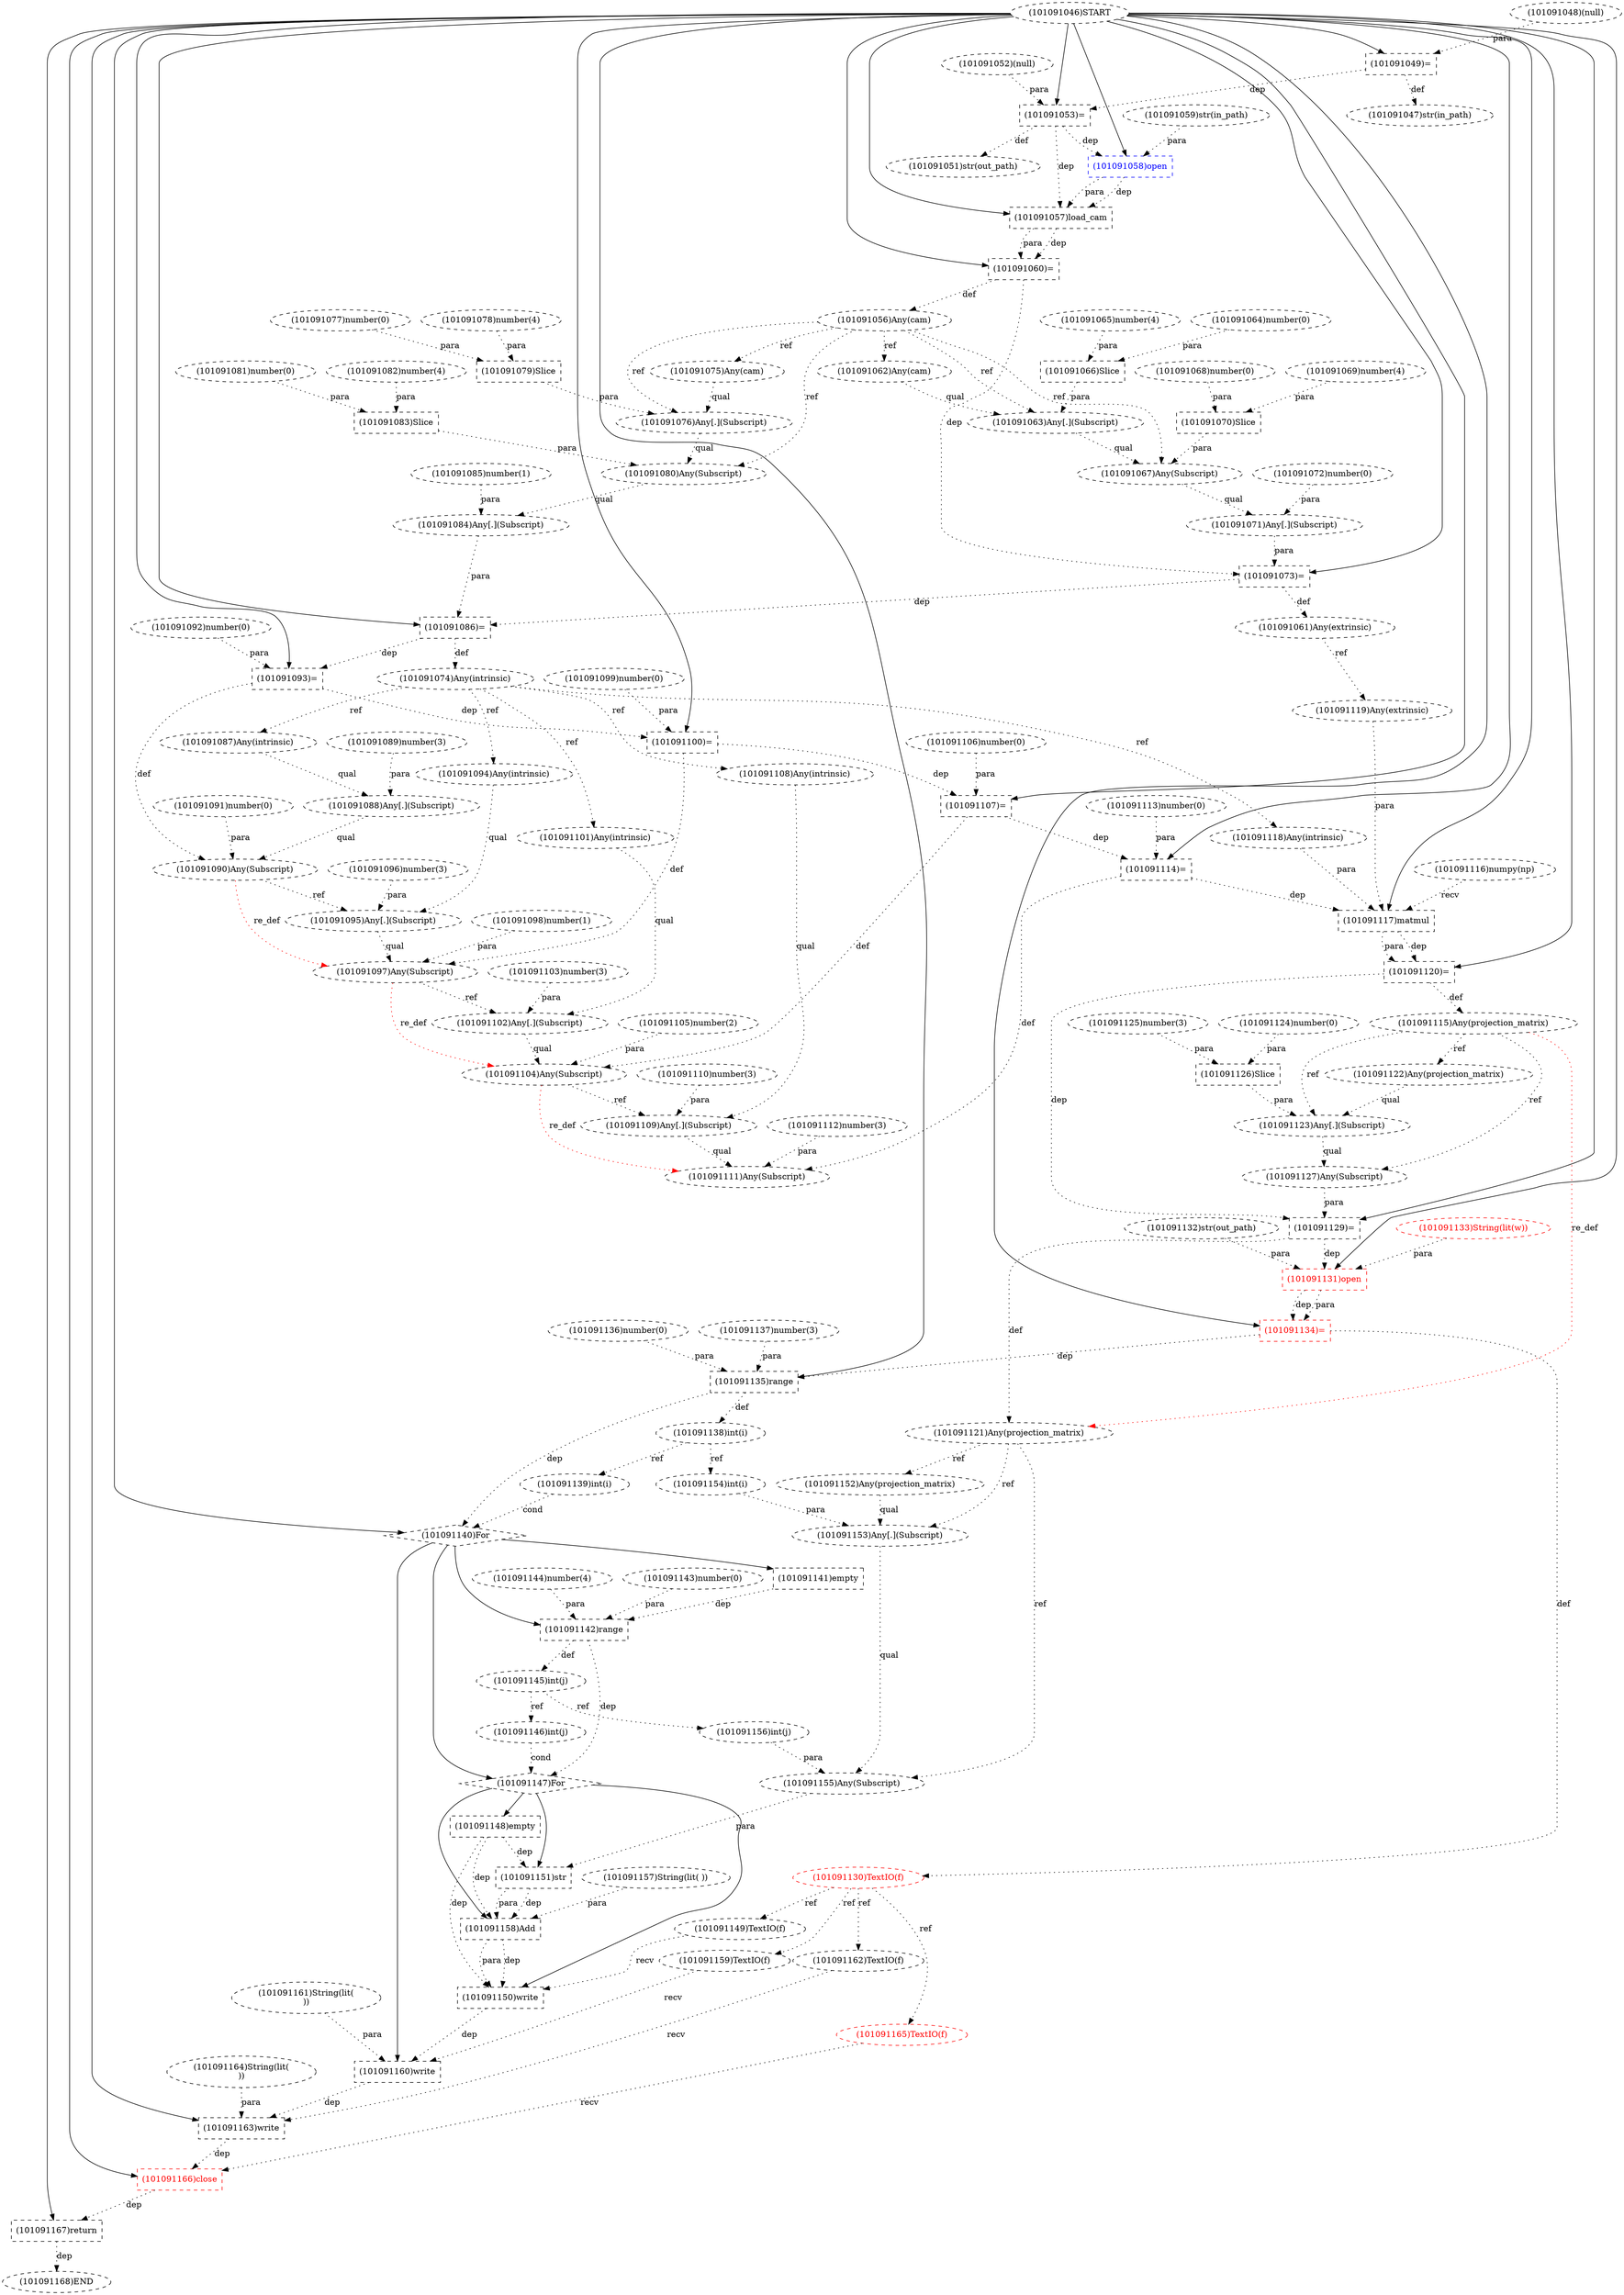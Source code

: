 digraph G {
1 [label="(101091048)(null)" shape=ellipse style=dashed]
2 [label="(101091116)numpy(np)" shape=ellipse style=dashed]
3 [label="(101091080)Any(Subscript)" shape=ellipse style=dashed]
4 [label="(101091066)Slice" shape=box style=dashed]
5 [label="(101091082)number(4)" shape=ellipse style=dashed]
6 [label="(101091096)number(3)" shape=ellipse style=dashed]
7 [label="(101091143)number(0)" shape=ellipse style=dashed]
8 [label="(101091051)str(out_path)" shape=ellipse style=dashed]
9 [label="(101091135)range" shape=box style=dashed]
10 [label="(101091130)TextIO(f)" shape=ellipse style=dashed color=red fontcolor=red]
11 [label="(101091110)number(3)" shape=ellipse style=dashed]
12 [label="(101091058)open" shape=box style=dashed color=blue fontcolor=blue]
13 [label="(101091142)range" shape=box style=dashed]
14 [label="(101091162)TextIO(f)" shape=ellipse style=dashed]
15 [label="(101091087)Any(intrinsic)" shape=ellipse style=dashed]
16 [label="(101091095)Any[.](Subscript)" shape=ellipse style=dashed]
17 [label="(101091141)empty" shape=box style=dashed]
18 [label="(101091157)String(lit( ))" shape=ellipse style=dashed]
19 [label="(101091165)TextIO(f)" shape=ellipse style=dashed color=red fontcolor=red]
20 [label="(101091089)number(3)" shape=ellipse style=dashed]
21 [label="(101091121)Any(projection_matrix)" shape=ellipse style=dashed]
22 [label="(101091140)For" shape=diamond style=dashed]
23 [label="(101091113)number(0)" shape=ellipse style=dashed]
24 [label="(101091053)=" shape=box style=dashed]
25 [label="(101091073)=" shape=box style=dashed]
26 [label="(101091084)Any[.](Subscript)" shape=ellipse style=dashed]
27 [label="(101091112)number(3)" shape=ellipse style=dashed]
28 [label="(101091105)number(2)" shape=ellipse style=dashed]
29 [label="(101091129)=" shape=box style=dashed]
30 [label="(101091139)int(i)" shape=ellipse style=dashed]
31 [label="(101091145)int(j)" shape=ellipse style=dashed]
32 [label="(101091103)number(3)" shape=ellipse style=dashed]
33 [label="(101091168)END" style=dashed]
34 [label="(101091060)=" shape=box style=dashed]
35 [label="(101091149)TextIO(f)" shape=ellipse style=dashed]
36 [label="(101091083)Slice" shape=box style=dashed]
37 [label="(101091047)str(in_path)" shape=ellipse style=dashed]
38 [label="(101091137)number(3)" shape=ellipse style=dashed]
39 [label="(101091160)write" shape=box style=dashed]
40 [label="(101091049)=" shape=box style=dashed]
41 [label="(101091114)=" shape=box style=dashed]
42 [label="(101091111)Any(Subscript)" shape=ellipse style=dashed]
43 [label="(101091097)Any(Subscript)" shape=ellipse style=dashed]
44 [label="(101091167)return" shape=box style=dashed]
45 [label="(101091064)number(0)" shape=ellipse style=dashed]
46 [label="(101091147)For" shape=diamond style=dashed]
47 [label="(101091154)int(i)" shape=ellipse style=dashed]
48 [label="(101091091)number(0)" shape=ellipse style=dashed]
49 [label="(101091107)=" shape=box style=dashed]
50 [label="(101091081)number(0)" shape=ellipse style=dashed]
51 [label="(101091099)number(0)" shape=ellipse style=dashed]
52 [label="(101091124)number(0)" shape=ellipse style=dashed]
53 [label="(101091071)Any[.](Subscript)" shape=ellipse style=dashed]
54 [label="(101091123)Any[.](Subscript)" shape=ellipse style=dashed]
55 [label="(101091131)open" shape=box style=dashed color=red fontcolor=red]
56 [label="(101091152)Any(projection_matrix)" shape=ellipse style=dashed]
57 [label="(101091136)number(0)" shape=ellipse style=dashed]
58 [label="(101091090)Any(Subscript)" shape=ellipse style=dashed]
59 [label="(101091075)Any(cam)" shape=ellipse style=dashed]
60 [label="(101091074)Any(intrinsic)" shape=ellipse style=dashed]
61 [label="(101091057)load_cam" shape=box style=dashed]
62 [label="(101091101)Any(intrinsic)" shape=ellipse style=dashed]
63 [label="(101091069)number(4)" shape=ellipse style=dashed]
64 [label="(101091106)number(0)" shape=ellipse style=dashed]
65 [label="(101091104)Any(Subscript)" shape=ellipse style=dashed]
66 [label="(101091088)Any[.](Subscript)" shape=ellipse style=dashed]
67 [label="(101091052)(null)" shape=ellipse style=dashed]
68 [label="(101091133)String(lit(w))" shape=ellipse style=dashed color=red fontcolor=red]
69 [label="(101091102)Any[.](Subscript)" shape=ellipse style=dashed]
70 [label="(101091138)int(i)" shape=ellipse style=dashed]
71 [label="(101091078)number(4)" shape=ellipse style=dashed]
72 [label="(101091119)Any(extrinsic)" shape=ellipse style=dashed]
73 [label="(101091151)str" shape=box style=dashed]
74 [label="(101091120)=" shape=box style=dashed]
75 [label="(101091062)Any(cam)" shape=ellipse style=dashed]
76 [label="(101091127)Any(Subscript)" shape=ellipse style=dashed]
77 [label="(101091046)START" style=dashed]
78 [label="(101091068)number(0)" shape=ellipse style=dashed]
79 [label="(101091159)TextIO(f)" shape=ellipse style=dashed]
80 [label="(101091063)Any[.](Subscript)" shape=ellipse style=dashed]
81 [label="(101091118)Any(intrinsic)" shape=ellipse style=dashed]
82 [label="(101091092)number(0)" shape=ellipse style=dashed]
83 [label="(101091067)Any(Subscript)" shape=ellipse style=dashed]
84 [label="(101091144)number(4)" shape=ellipse style=dashed]
85 [label="(101091077)number(0)" shape=ellipse style=dashed]
86 [label="(101091061)Any(extrinsic)" shape=ellipse style=dashed]
87 [label="(101091086)=" shape=box style=dashed]
88 [label="(101091108)Any(intrinsic)" shape=ellipse style=dashed]
89 [label="(101091156)int(j)" shape=ellipse style=dashed]
90 [label="(101091161)String(lit(
))" shape=ellipse style=dashed]
91 [label="(101091100)=" shape=box style=dashed]
92 [label="(101091109)Any[.](Subscript)" shape=ellipse style=dashed]
93 [label="(101091070)Slice" shape=box style=dashed]
94 [label="(101091132)str(out_path)" shape=ellipse style=dashed]
95 [label="(101091056)Any(cam)" shape=ellipse style=dashed]
96 [label="(101091085)number(1)" shape=ellipse style=dashed]
97 [label="(101091153)Any[.](Subscript)" shape=ellipse style=dashed]
98 [label="(101091122)Any(projection_matrix)" shape=ellipse style=dashed]
99 [label="(101091126)Slice" shape=box style=dashed]
100 [label="(101091166)close" shape=box style=dashed color=red fontcolor=red]
101 [label="(101091076)Any[.](Subscript)" shape=ellipse style=dashed]
102 [label="(101091065)number(4)" shape=ellipse style=dashed]
103 [label="(101091148)empty" shape=box style=dashed]
104 [label="(101091134)=" shape=box style=dashed color=red fontcolor=red]
105 [label="(101091079)Slice" shape=box style=dashed]
106 [label="(101091059)str(in_path)" shape=ellipse style=dashed]
107 [label="(101091072)number(0)" shape=ellipse style=dashed]
108 [label="(101091093)=" shape=box style=dashed]
109 [label="(101091163)write" shape=box style=dashed]
110 [label="(101091115)Any(projection_matrix)" shape=ellipse style=dashed]
111 [label="(101091150)write" shape=box style=dashed]
112 [label="(101091117)matmul" shape=box style=dashed]
113 [label="(101091125)number(3)" shape=ellipse style=dashed]
114 [label="(101091098)number(1)" shape=ellipse style=dashed]
115 [label="(101091164)String(lit(
))" shape=ellipse style=dashed]
116 [label="(101091158)Add" shape=box style=dashed]
117 [label="(101091146)int(j)" shape=ellipse style=dashed]
118 [label="(101091155)Any(Subscript)" shape=ellipse style=dashed]
119 [label="(101091094)Any(intrinsic)" shape=ellipse style=dashed]
101 -> 3 [label="qual" style=dotted];
36 -> 3 [label="para" style=dotted];
95 -> 3 [label="ref" style=dotted];
45 -> 4 [label="para" style=dotted];
102 -> 4 [label="para" style=dotted];
24 -> 8 [label="def" style=dotted];
77 -> 9 [label="" style=solid];
57 -> 9 [label="para" style=dotted];
38 -> 9 [label="para" style=dotted];
104 -> 9 [label="dep" style=dotted];
104 -> 10 [label="def" style=dotted];
77 -> 12 [label="" style=solid];
106 -> 12 [label="para" style=dotted];
24 -> 12 [label="dep" style=dotted];
22 -> 13 [label="" style=solid];
7 -> 13 [label="para" style=dotted];
84 -> 13 [label="para" style=dotted];
17 -> 13 [label="dep" style=dotted];
10 -> 14 [label="ref" style=dotted];
60 -> 15 [label="ref" style=dotted];
119 -> 16 [label="qual" style=dotted];
6 -> 16 [label="para" style=dotted];
58 -> 16 [label="ref" style=dotted];
22 -> 17 [label="" style=solid];
10 -> 19 [label="ref" style=dotted];
29 -> 21 [label="def" style=dotted];
110 -> 21 [label="re_def" style=dotted color=red];
77 -> 22 [label="" style=solid];
9 -> 22 [label="dep" style=dotted];
30 -> 22 [label="cond" style=dotted];
77 -> 24 [label="" style=solid];
67 -> 24 [label="para" style=dotted];
40 -> 24 [label="dep" style=dotted];
77 -> 25 [label="" style=solid];
53 -> 25 [label="para" style=dotted];
34 -> 25 [label="dep" style=dotted];
3 -> 26 [label="qual" style=dotted];
96 -> 26 [label="para" style=dotted];
77 -> 29 [label="" style=solid];
76 -> 29 [label="para" style=dotted];
74 -> 29 [label="dep" style=dotted];
70 -> 30 [label="ref" style=dotted];
13 -> 31 [label="def" style=dotted];
44 -> 33 [label="dep" style=dotted];
77 -> 34 [label="" style=solid];
61 -> 34 [label="dep" style=dotted];
61 -> 34 [label="para" style=dotted];
10 -> 35 [label="ref" style=dotted];
50 -> 36 [label="para" style=dotted];
5 -> 36 [label="para" style=dotted];
40 -> 37 [label="def" style=dotted];
22 -> 39 [label="" style=solid];
79 -> 39 [label="recv" style=dotted];
90 -> 39 [label="para" style=dotted];
111 -> 39 [label="dep" style=dotted];
77 -> 40 [label="" style=solid];
1 -> 40 [label="para" style=dotted];
77 -> 41 [label="" style=solid];
23 -> 41 [label="para" style=dotted];
49 -> 41 [label="dep" style=dotted];
92 -> 42 [label="qual" style=dotted];
27 -> 42 [label="para" style=dotted];
41 -> 42 [label="def" style=dotted];
65 -> 42 [label="re_def" style=dotted color=red];
16 -> 43 [label="qual" style=dotted];
114 -> 43 [label="para" style=dotted];
91 -> 43 [label="def" style=dotted];
58 -> 43 [label="re_def" style=dotted color=red];
77 -> 44 [label="" style=solid];
100 -> 44 [label="dep" style=dotted];
22 -> 46 [label="" style=solid];
13 -> 46 [label="dep" style=dotted];
117 -> 46 [label="cond" style=dotted];
70 -> 47 [label="ref" style=dotted];
77 -> 49 [label="" style=solid];
64 -> 49 [label="para" style=dotted];
91 -> 49 [label="dep" style=dotted];
83 -> 53 [label="qual" style=dotted];
107 -> 53 [label="para" style=dotted];
98 -> 54 [label="qual" style=dotted];
99 -> 54 [label="para" style=dotted];
110 -> 54 [label="ref" style=dotted];
77 -> 55 [label="" style=solid];
94 -> 55 [label="para" style=dotted];
68 -> 55 [label="para" style=dotted];
29 -> 55 [label="dep" style=dotted];
21 -> 56 [label="ref" style=dotted];
66 -> 58 [label="qual" style=dotted];
48 -> 58 [label="para" style=dotted];
108 -> 58 [label="def" style=dotted];
95 -> 59 [label="ref" style=dotted];
87 -> 60 [label="def" style=dotted];
77 -> 61 [label="" style=solid];
12 -> 61 [label="dep" style=dotted];
12 -> 61 [label="para" style=dotted];
24 -> 61 [label="dep" style=dotted];
60 -> 62 [label="ref" style=dotted];
69 -> 65 [label="qual" style=dotted];
28 -> 65 [label="para" style=dotted];
49 -> 65 [label="def" style=dotted];
43 -> 65 [label="re_def" style=dotted color=red];
15 -> 66 [label="qual" style=dotted];
20 -> 66 [label="para" style=dotted];
62 -> 69 [label="qual" style=dotted];
32 -> 69 [label="para" style=dotted];
43 -> 69 [label="ref" style=dotted];
9 -> 70 [label="def" style=dotted];
86 -> 72 [label="ref" style=dotted];
46 -> 73 [label="" style=solid];
118 -> 73 [label="para" style=dotted];
103 -> 73 [label="dep" style=dotted];
77 -> 74 [label="" style=solid];
112 -> 74 [label="dep" style=dotted];
112 -> 74 [label="para" style=dotted];
95 -> 75 [label="ref" style=dotted];
54 -> 76 [label="qual" style=dotted];
110 -> 76 [label="ref" style=dotted];
10 -> 79 [label="ref" style=dotted];
75 -> 80 [label="qual" style=dotted];
4 -> 80 [label="para" style=dotted];
95 -> 80 [label="ref" style=dotted];
60 -> 81 [label="ref" style=dotted];
80 -> 83 [label="qual" style=dotted];
93 -> 83 [label="para" style=dotted];
95 -> 83 [label="ref" style=dotted];
25 -> 86 [label="def" style=dotted];
77 -> 87 [label="" style=solid];
26 -> 87 [label="para" style=dotted];
25 -> 87 [label="dep" style=dotted];
60 -> 88 [label="ref" style=dotted];
31 -> 89 [label="ref" style=dotted];
77 -> 91 [label="" style=solid];
51 -> 91 [label="para" style=dotted];
108 -> 91 [label="dep" style=dotted];
88 -> 92 [label="qual" style=dotted];
11 -> 92 [label="para" style=dotted];
65 -> 92 [label="ref" style=dotted];
78 -> 93 [label="para" style=dotted];
63 -> 93 [label="para" style=dotted];
34 -> 95 [label="def" style=dotted];
56 -> 97 [label="qual" style=dotted];
47 -> 97 [label="para" style=dotted];
21 -> 97 [label="ref" style=dotted];
110 -> 98 [label="ref" style=dotted];
52 -> 99 [label="para" style=dotted];
113 -> 99 [label="para" style=dotted];
77 -> 100 [label="" style=solid];
19 -> 100 [label="recv" style=dotted];
109 -> 100 [label="dep" style=dotted];
59 -> 101 [label="qual" style=dotted];
105 -> 101 [label="para" style=dotted];
95 -> 101 [label="ref" style=dotted];
46 -> 103 [label="" style=solid];
77 -> 104 [label="" style=solid];
55 -> 104 [label="dep" style=dotted];
55 -> 104 [label="para" style=dotted];
85 -> 105 [label="para" style=dotted];
71 -> 105 [label="para" style=dotted];
77 -> 108 [label="" style=solid];
82 -> 108 [label="para" style=dotted];
87 -> 108 [label="dep" style=dotted];
77 -> 109 [label="" style=solid];
14 -> 109 [label="recv" style=dotted];
115 -> 109 [label="para" style=dotted];
39 -> 109 [label="dep" style=dotted];
74 -> 110 [label="def" style=dotted];
46 -> 111 [label="" style=solid];
35 -> 111 [label="recv" style=dotted];
116 -> 111 [label="dep" style=dotted];
116 -> 111 [label="para" style=dotted];
103 -> 111 [label="dep" style=dotted];
77 -> 112 [label="" style=solid];
2 -> 112 [label="recv" style=dotted];
81 -> 112 [label="para" style=dotted];
72 -> 112 [label="para" style=dotted];
41 -> 112 [label="dep" style=dotted];
46 -> 116 [label="" style=solid];
73 -> 116 [label="dep" style=dotted];
73 -> 116 [label="para" style=dotted];
18 -> 116 [label="para" style=dotted];
103 -> 116 [label="dep" style=dotted];
31 -> 117 [label="ref" style=dotted];
97 -> 118 [label="qual" style=dotted];
89 -> 118 [label="para" style=dotted];
21 -> 118 [label="ref" style=dotted];
60 -> 119 [label="ref" style=dotted];
}